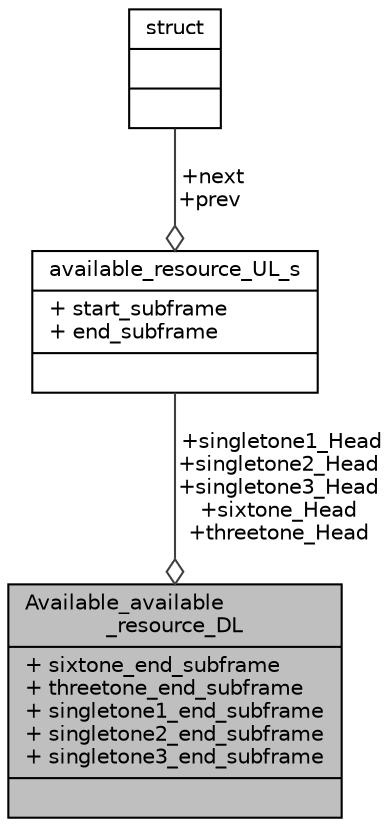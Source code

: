 digraph "Available_available_resource_DL"
{
 // LATEX_PDF_SIZE
  edge [fontname="Helvetica",fontsize="10",labelfontname="Helvetica",labelfontsize="10"];
  node [fontname="Helvetica",fontsize="10",shape=record];
  Node1 [label="{Available_available\l_resource_DL\n|+ sixtone_end_subframe\l+ threetone_end_subframe\l+ singletone1_end_subframe\l+ singletone2_end_subframe\l+ singletone3_end_subframe\l|}",height=0.2,width=0.4,color="black", fillcolor="grey75", style="filled", fontcolor="black",tooltip=" "];
  Node2 -> Node1 [color="grey25",fontsize="10",style="solid",label=" +singletone1_Head\n+singletone2_Head\n+singletone3_Head\n+sixtone_Head\n+threetone_Head" ,arrowhead="odiamond",fontname="Helvetica"];
  Node2 [label="{available_resource_UL_s\n|+ start_subframe\l+ end_subframe\l|}",height=0.2,width=0.4,color="black", fillcolor="white", style="filled",URL="$structavailable__resource__UL__s.html",tooltip=" "];
  Node3 -> Node2 [color="grey25",fontsize="10",style="solid",label=" +next\n+prev" ,arrowhead="odiamond",fontname="Helvetica"];
  Node3 [label="{struct\n||}",height=0.2,width=0.4,color="black", fillcolor="white", style="filled",URL="$structstruct.html",tooltip="holds vehicle id and initial pointer to the head of the linked list in hastable"];
}

